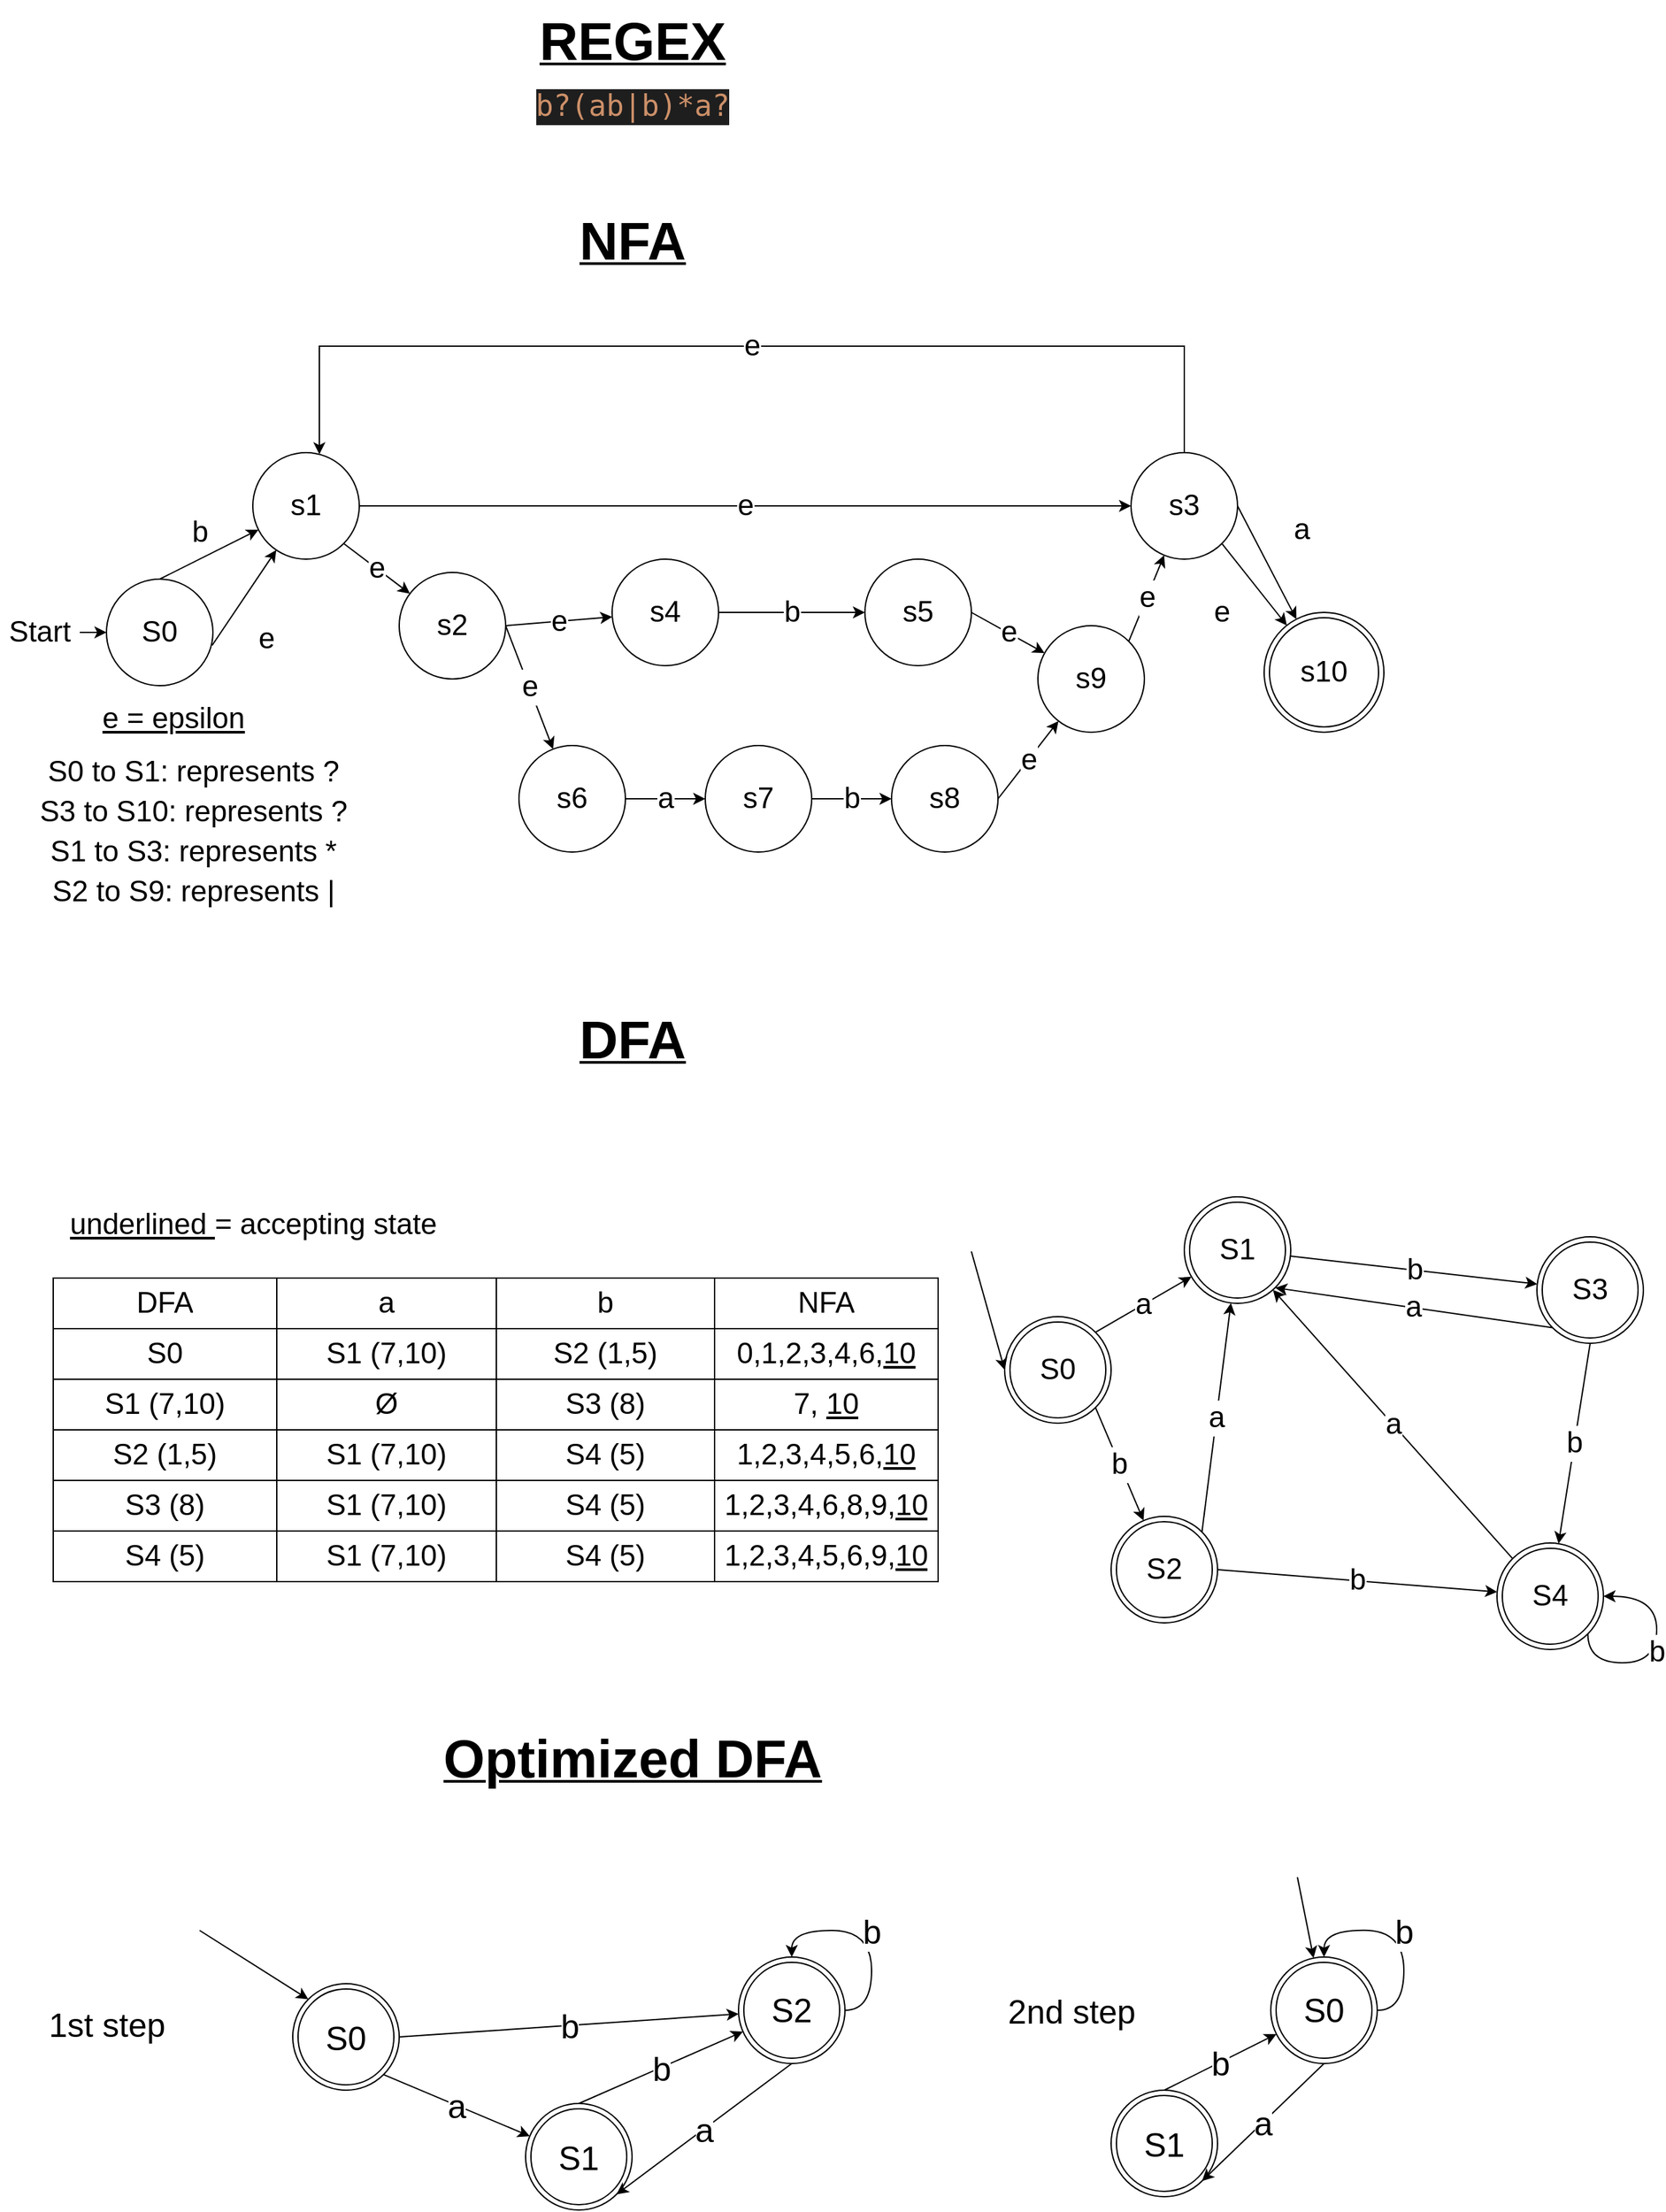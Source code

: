 <mxfile version="20.8.0" type="device"><diagram id="EgF9fb9e52zQBFD-_mYU" name="Page-1"><mxGraphModel dx="2150" dy="1303" grid="1" gridSize="10" guides="1" tooltips="1" connect="1" arrows="1" fold="1" page="0" pageScale="1" pageWidth="827" pageHeight="1169" math="0" shadow="0"><root><mxCell id="0"/><mxCell id="1" parent="0"/><mxCell id="M_Tias31A0QB1XSBSxvv-3" style="rounded=0;orthogonalLoop=1;jettySize=auto;html=1;fontSize=22;entryX=0;entryY=0.5;entryDx=0;entryDy=0;" edge="1" parent="1" source="M_Tias31A0QB1XSBSxvv-1" target="M_Tias31A0QB1XSBSxvv-28"><mxGeometry relative="1" as="geometry"><mxPoint x="151.828" y="118.047" as="targetPoint"/></mxGeometry></mxCell><mxCell id="M_Tias31A0QB1XSBSxvv-1" value="Start" style="text;html=1;strokeColor=none;fillColor=none;align=center;verticalAlign=middle;whiteSpace=wrap;rounded=0;fontSize=22;" vertex="1" parent="1"><mxGeometry x="-100" y="170" width="60" height="30" as="geometry"/></mxCell><mxCell id="M_Tias31A0QB1XSBSxvv-6" value="b" style="edgeStyle=none;rounded=0;orthogonalLoop=1;jettySize=auto;html=1;exitX=0.5;exitY=0;exitDx=0;exitDy=0;fontSize=22;" edge="1" parent="1" source="M_Tias31A0QB1XSBSxvv-28" target="M_Tias31A0QB1XSBSxvv-5"><mxGeometry x="0.025" y="18" relative="1" as="geometry"><mxPoint x="190" y="170.0" as="sourcePoint"/><mxPoint as="offset"/></mxGeometry></mxCell><mxCell id="M_Tias31A0QB1XSBSxvv-8" value="e" style="edgeStyle=none;rounded=0;orthogonalLoop=1;jettySize=auto;html=1;fontSize=22;exitX=0.993;exitY=0.622;exitDx=0;exitDy=0;exitPerimeter=0;" edge="1" parent="1" source="M_Tias31A0QB1XSBSxvv-28" target="M_Tias31A0QB1XSBSxvv-5"><mxGeometry x="-0.383" y="-31" relative="1" as="geometry"><mxPoint x="230.0" y="130" as="sourcePoint"/><mxPoint as="offset"/></mxGeometry></mxCell><mxCell id="M_Tias31A0QB1XSBSxvv-4" value="&lt;div style=&quot;background-color: rgb(30, 30, 30); color: rgb(212, 212, 212); font-family: &amp;quot;JetBrains Mono&amp;quot;, monospace;&quot;&gt;&lt;span style=&quot;color:#cd9069;&quot;&gt;b?(ab|b)*a?&lt;/span&gt;&lt;/div&gt;" style="text;html=1;align=center;verticalAlign=middle;resizable=0;points=[];autosize=1;strokeColor=none;fillColor=none;fontSize=22;" vertex="1" parent="1"><mxGeometry x="295" y="-230" width="160" height="40" as="geometry"/></mxCell><mxCell id="M_Tias31A0QB1XSBSxvv-15" value="a" style="edgeStyle=none;rounded=0;orthogonalLoop=1;jettySize=auto;html=1;fontSize=22;" edge="1" parent="1" source="M_Tias31A0QB1XSBSxvv-154" target="M_Tias31A0QB1XSBSxvv-7"><mxGeometry relative="1" as="geometry"/></mxCell><mxCell id="M_Tias31A0QB1XSBSxvv-16" value="b" style="edgeStyle=none;rounded=0;orthogonalLoop=1;jettySize=auto;html=1;fontSize=22;" edge="1" parent="1" source="M_Tias31A0QB1XSBSxvv-155" target="M_Tias31A0QB1XSBSxvv-158"><mxGeometry relative="1" as="geometry"><mxPoint x="600" y="160" as="targetPoint"/></mxGeometry></mxCell><mxCell id="M_Tias31A0QB1XSBSxvv-18" value="e" style="edgeStyle=none;rounded=0;orthogonalLoop=1;jettySize=auto;html=1;fontSize=22;" edge="1" parent="1" source="M_Tias31A0QB1XSBSxvv-5" target="M_Tias31A0QB1XSBSxvv-17"><mxGeometry relative="1" as="geometry"/></mxCell><mxCell id="M_Tias31A0QB1XSBSxvv-22" value="e" style="rounded=0;orthogonalLoop=1;jettySize=auto;html=1;exitX=1;exitY=1;exitDx=0;exitDy=0;fontSize=22;" edge="1" parent="1" source="M_Tias31A0QB1XSBSxvv-5" target="M_Tias31A0QB1XSBSxvv-21"><mxGeometry relative="1" as="geometry"/></mxCell><mxCell id="M_Tias31A0QB1XSBSxvv-5" value="s1" style="ellipse;whiteSpace=wrap;html=1;aspect=fixed;fontSize=22;" vertex="1" parent="1"><mxGeometry x="90" y="50" width="80" height="80" as="geometry"/></mxCell><mxCell id="M_Tias31A0QB1XSBSxvv-14" value="b" style="edgeStyle=none;rounded=0;orthogonalLoop=1;jettySize=auto;html=1;exitX=1;exitY=0.5;exitDx=0;exitDy=0;fontSize=22;" edge="1" parent="1" source="M_Tias31A0QB1XSBSxvv-7" target="M_Tias31A0QB1XSBSxvv-13"><mxGeometry relative="1" as="geometry"/></mxCell><mxCell id="M_Tias31A0QB1XSBSxvv-7" value="s7" style="ellipse;whiteSpace=wrap;html=1;aspect=fixed;fontSize=22;" vertex="1" parent="1"><mxGeometry x="430" y="270" width="80" height="80" as="geometry"/></mxCell><mxCell id="M_Tias31A0QB1XSBSxvv-9" value="&lt;b&gt;&lt;u&gt;&lt;font style=&quot;font-size: 40px;&quot;&gt;NFA&lt;/font&gt;&lt;/u&gt;&lt;/b&gt;" style="text;html=1;align=center;verticalAlign=middle;resizable=0;points=[];autosize=1;strokeColor=none;fillColor=none;fontSize=22;" vertex="1" parent="1"><mxGeometry x="325" y="-140" width="100" height="60" as="geometry"/></mxCell><mxCell id="M_Tias31A0QB1XSBSxvv-10" value="&lt;b&gt;&lt;u&gt;&lt;font style=&quot;font-size: 40px;&quot;&gt;REGEX&lt;/font&gt;&lt;/u&gt;&lt;/b&gt;" style="text;html=1;align=center;verticalAlign=middle;resizable=0;points=[];autosize=1;strokeColor=none;fillColor=none;fontSize=22;" vertex="1" parent="1"><mxGeometry x="295" y="-290" width="160" height="60" as="geometry"/></mxCell><mxCell id="M_Tias31A0QB1XSBSxvv-11" value="&lt;b&gt;&lt;u&gt;&lt;font style=&quot;font-size: 40px;&quot;&gt;DFA&lt;/font&gt;&lt;/u&gt;&lt;/b&gt;" style="text;html=1;align=center;verticalAlign=middle;resizable=0;points=[];autosize=1;strokeColor=none;fillColor=none;fontSize=22;" vertex="1" parent="1"><mxGeometry x="325" y="460" width="100" height="60" as="geometry"/></mxCell><mxCell id="M_Tias31A0QB1XSBSxvv-12" value="&lt;u&gt;e = epsilon&lt;/u&gt;" style="text;html=1;align=center;verticalAlign=middle;resizable=0;points=[];autosize=1;strokeColor=none;fillColor=none;fontSize=22;" vertex="1" parent="1"><mxGeometry x="-35" y="230" width="130" height="40" as="geometry"/></mxCell><mxCell id="M_Tias31A0QB1XSBSxvv-19" value="e" style="edgeStyle=none;rounded=0;orthogonalLoop=1;jettySize=auto;html=1;exitX=1;exitY=0.5;exitDx=0;exitDy=0;fontSize=22;" edge="1" parent="1" source="M_Tias31A0QB1XSBSxvv-13" target="M_Tias31A0QB1XSBSxvv-159"><mxGeometry relative="1" as="geometry"><mxPoint x="760" y="280" as="targetPoint"/></mxGeometry></mxCell><mxCell id="M_Tias31A0QB1XSBSxvv-13" value="s8" style="ellipse;whiteSpace=wrap;html=1;aspect=fixed;fontSize=22;" vertex="1" parent="1"><mxGeometry x="570" y="270" width="80" height="80" as="geometry"/></mxCell><mxCell id="M_Tias31A0QB1XSBSxvv-23" value="e" style="edgeStyle=orthogonalEdgeStyle;rounded=0;orthogonalLoop=1;jettySize=auto;html=1;fontSize=22;" edge="1" parent="1" source="M_Tias31A0QB1XSBSxvv-17" target="M_Tias31A0QB1XSBSxvv-5"><mxGeometry relative="1" as="geometry"><mxPoint x="570" y="50" as="targetPoint"/><Array as="points"><mxPoint x="790" y="-30"/><mxPoint x="140" y="-30"/></Array></mxGeometry></mxCell><mxCell id="M_Tias31A0QB1XSBSxvv-25" value="a" style="edgeStyle=none;rounded=0;orthogonalLoop=1;jettySize=auto;html=1;exitX=1;exitY=0.5;exitDx=0;exitDy=0;fontSize=22;" edge="1" parent="1" source="M_Tias31A0QB1XSBSxvv-17" target="M_Tias31A0QB1XSBSxvv-27"><mxGeometry x="-0.193" y="34" relative="1" as="geometry"><mxPoint x="880.351" y="225.287" as="targetPoint"/><mxPoint as="offset"/></mxGeometry></mxCell><mxCell id="M_Tias31A0QB1XSBSxvv-26" value="e" style="edgeStyle=none;rounded=0;orthogonalLoop=1;jettySize=auto;html=1;exitX=1;exitY=1;exitDx=0;exitDy=0;fontSize=22;" edge="1" parent="1" source="M_Tias31A0QB1XSBSxvv-17" target="M_Tias31A0QB1XSBSxvv-27"><mxGeometry x="0.015" y="-32" relative="1" as="geometry"><mxPoint x="881.651" y="231.373" as="targetPoint"/><mxPoint as="offset"/></mxGeometry></mxCell><mxCell id="M_Tias31A0QB1XSBSxvv-17" value="s3" style="ellipse;whiteSpace=wrap;html=1;aspect=fixed;fontSize=22;" vertex="1" parent="1"><mxGeometry x="750" y="50" width="80" height="80" as="geometry"/></mxCell><mxCell id="M_Tias31A0QB1XSBSxvv-156" value="e" style="edgeStyle=none;rounded=0;orthogonalLoop=1;jettySize=auto;html=1;exitX=1;exitY=0.5;exitDx=0;exitDy=0;fontSize=22;" edge="1" parent="1" source="M_Tias31A0QB1XSBSxvv-21" target="M_Tias31A0QB1XSBSxvv-155"><mxGeometry relative="1" as="geometry"/></mxCell><mxCell id="M_Tias31A0QB1XSBSxvv-157" value="e" style="edgeStyle=none;rounded=0;orthogonalLoop=1;jettySize=auto;html=1;exitX=1;exitY=0.5;exitDx=0;exitDy=0;fontSize=22;" edge="1" parent="1" source="M_Tias31A0QB1XSBSxvv-21" target="M_Tias31A0QB1XSBSxvv-154"><mxGeometry relative="1" as="geometry"/></mxCell><mxCell id="M_Tias31A0QB1XSBSxvv-21" value="s2" style="ellipse;whiteSpace=wrap;html=1;aspect=fixed;fontSize=22;" vertex="1" parent="1"><mxGeometry x="200" y="140" width="80" height="80" as="geometry"/></mxCell><mxCell id="M_Tias31A0QB1XSBSxvv-27" value="s10" style="ellipse;shape=doubleEllipse;whiteSpace=wrap;html=1;fontSize=22;" vertex="1" parent="1"><mxGeometry x="850" y="170" width="90" height="90" as="geometry"/></mxCell><mxCell id="M_Tias31A0QB1XSBSxvv-28" value="S0" style="ellipse;whiteSpace=wrap;html=1;aspect=fixed;fontSize=22;" vertex="1" parent="1"><mxGeometry x="-20" y="145" width="80" height="80" as="geometry"/></mxCell><mxCell id="M_Tias31A0QB1XSBSxvv-102" value="" style="shape=table;startSize=0;container=1;collapsible=0;childLayout=tableLayout;fontSize=22;" vertex="1" parent="1"><mxGeometry x="-60" y="670" width="665" height="228" as="geometry"/></mxCell><mxCell id="M_Tias31A0QB1XSBSxvv-103" value="" style="shape=tableRow;horizontal=0;startSize=0;swimlaneHead=0;swimlaneBody=0;top=0;left=0;bottom=0;right=0;collapsible=0;dropTarget=0;fillColor=none;points=[[0,0.5],[1,0.5]];portConstraint=eastwest;fontSize=22;" vertex="1" parent="M_Tias31A0QB1XSBSxvv-102"><mxGeometry width="665" height="38" as="geometry"/></mxCell><mxCell id="M_Tias31A0QB1XSBSxvv-104" value="DFA" style="shape=partialRectangle;html=1;whiteSpace=wrap;connectable=0;overflow=hidden;fillColor=none;top=0;left=0;bottom=0;right=0;pointerEvents=1;fontSize=22;" vertex="1" parent="M_Tias31A0QB1XSBSxvv-103"><mxGeometry width="168" height="38" as="geometry"><mxRectangle width="168" height="38" as="alternateBounds"/></mxGeometry></mxCell><mxCell id="M_Tias31A0QB1XSBSxvv-105" value="a" style="shape=partialRectangle;html=1;whiteSpace=wrap;connectable=0;overflow=hidden;fillColor=none;top=0;left=0;bottom=0;right=0;pointerEvents=1;fontSize=22;" vertex="1" parent="M_Tias31A0QB1XSBSxvv-103"><mxGeometry x="168" width="165" height="38" as="geometry"><mxRectangle width="165" height="38" as="alternateBounds"/></mxGeometry></mxCell><mxCell id="M_Tias31A0QB1XSBSxvv-106" value="b" style="shape=partialRectangle;html=1;whiteSpace=wrap;connectable=0;overflow=hidden;fillColor=none;top=0;left=0;bottom=0;right=0;pointerEvents=1;fontSize=22;" vertex="1" parent="M_Tias31A0QB1XSBSxvv-103"><mxGeometry x="333" width="164" height="38" as="geometry"><mxRectangle width="164" height="38" as="alternateBounds"/></mxGeometry></mxCell><mxCell id="M_Tias31A0QB1XSBSxvv-107" value="NFA" style="shape=partialRectangle;html=1;whiteSpace=wrap;connectable=0;overflow=hidden;fillColor=none;top=0;left=0;bottom=0;right=0;pointerEvents=1;fontSize=22;" vertex="1" parent="M_Tias31A0QB1XSBSxvv-103"><mxGeometry x="497" width="168" height="38" as="geometry"><mxRectangle width="168" height="38" as="alternateBounds"/></mxGeometry></mxCell><mxCell id="M_Tias31A0QB1XSBSxvv-108" value="" style="shape=tableRow;horizontal=0;startSize=0;swimlaneHead=0;swimlaneBody=0;top=0;left=0;bottom=0;right=0;collapsible=0;dropTarget=0;fillColor=none;points=[[0,0.5],[1,0.5]];portConstraint=eastwest;fontSize=22;" vertex="1" parent="M_Tias31A0QB1XSBSxvv-102"><mxGeometry y="38" width="665" height="38" as="geometry"/></mxCell><mxCell id="M_Tias31A0QB1XSBSxvv-109" value="S0" style="shape=partialRectangle;html=1;whiteSpace=wrap;connectable=0;overflow=hidden;fillColor=none;top=0;left=0;bottom=0;right=0;pointerEvents=1;fontSize=22;" vertex="1" parent="M_Tias31A0QB1XSBSxvv-108"><mxGeometry width="168" height="38" as="geometry"><mxRectangle width="168" height="38" as="alternateBounds"/></mxGeometry></mxCell><mxCell id="M_Tias31A0QB1XSBSxvv-110" value="S1 (7,10)" style="shape=partialRectangle;html=1;whiteSpace=wrap;connectable=0;overflow=hidden;fillColor=none;top=0;left=0;bottom=0;right=0;pointerEvents=1;fontSize=22;" vertex="1" parent="M_Tias31A0QB1XSBSxvv-108"><mxGeometry x="168" width="165" height="38" as="geometry"><mxRectangle width="165" height="38" as="alternateBounds"/></mxGeometry></mxCell><mxCell id="M_Tias31A0QB1XSBSxvv-111" value="S2 (1,5)" style="shape=partialRectangle;html=1;whiteSpace=wrap;connectable=0;overflow=hidden;fillColor=none;top=0;left=0;bottom=0;right=0;pointerEvents=1;fontSize=22;" vertex="1" parent="M_Tias31A0QB1XSBSxvv-108"><mxGeometry x="333" width="164" height="38" as="geometry"><mxRectangle width="164" height="38" as="alternateBounds"/></mxGeometry></mxCell><mxCell id="M_Tias31A0QB1XSBSxvv-112" value="0,1,2,3,4,6,&lt;u&gt;10&lt;/u&gt;" style="shape=partialRectangle;html=1;whiteSpace=wrap;connectable=0;overflow=hidden;fillColor=none;top=0;left=0;bottom=0;right=0;pointerEvents=1;fontSize=22;" vertex="1" parent="M_Tias31A0QB1XSBSxvv-108"><mxGeometry x="497" width="168" height="38" as="geometry"><mxRectangle width="168" height="38" as="alternateBounds"/></mxGeometry></mxCell><mxCell id="M_Tias31A0QB1XSBSxvv-118" value="" style="shape=tableRow;horizontal=0;startSize=0;swimlaneHead=0;swimlaneBody=0;top=0;left=0;bottom=0;right=0;collapsible=0;dropTarget=0;fillColor=none;points=[[0,0.5],[1,0.5]];portConstraint=eastwest;fontSize=22;" vertex="1" parent="M_Tias31A0QB1XSBSxvv-102"><mxGeometry y="76" width="665" height="38" as="geometry"/></mxCell><mxCell id="M_Tias31A0QB1XSBSxvv-119" value="S1 (7,10)" style="shape=partialRectangle;html=1;whiteSpace=wrap;connectable=0;overflow=hidden;fillColor=none;top=0;left=0;bottom=0;right=0;pointerEvents=1;fontSize=22;" vertex="1" parent="M_Tias31A0QB1XSBSxvv-118"><mxGeometry width="168" height="38" as="geometry"><mxRectangle width="168" height="38" as="alternateBounds"/></mxGeometry></mxCell><mxCell id="M_Tias31A0QB1XSBSxvv-120" value="Ø" style="shape=partialRectangle;html=1;whiteSpace=wrap;connectable=0;overflow=hidden;fillColor=none;top=0;left=0;bottom=0;right=0;pointerEvents=1;fontSize=22;" vertex="1" parent="M_Tias31A0QB1XSBSxvv-118"><mxGeometry x="168" width="165" height="38" as="geometry"><mxRectangle width="165" height="38" as="alternateBounds"/></mxGeometry></mxCell><mxCell id="M_Tias31A0QB1XSBSxvv-121" value="S3 (8)" style="shape=partialRectangle;html=1;whiteSpace=wrap;connectable=0;overflow=hidden;fillColor=none;top=0;left=0;bottom=0;right=0;pointerEvents=1;fontSize=22;" vertex="1" parent="M_Tias31A0QB1XSBSxvv-118"><mxGeometry x="333" width="164" height="38" as="geometry"><mxRectangle width="164" height="38" as="alternateBounds"/></mxGeometry></mxCell><mxCell id="M_Tias31A0QB1XSBSxvv-122" value="7, &lt;u&gt;10&lt;/u&gt;" style="shape=partialRectangle;html=1;whiteSpace=wrap;connectable=0;overflow=hidden;fillColor=none;top=0;left=0;bottom=0;right=0;pointerEvents=1;fontSize=22;" vertex="1" parent="M_Tias31A0QB1XSBSxvv-118"><mxGeometry x="497" width="168" height="38" as="geometry"><mxRectangle width="168" height="38" as="alternateBounds"/></mxGeometry></mxCell><mxCell id="M_Tias31A0QB1XSBSxvv-123" value="" style="shape=tableRow;horizontal=0;startSize=0;swimlaneHead=0;swimlaneBody=0;top=0;left=0;bottom=0;right=0;collapsible=0;dropTarget=0;fillColor=none;points=[[0,0.5],[1,0.5]];portConstraint=eastwest;fontSize=22;" vertex="1" parent="M_Tias31A0QB1XSBSxvv-102"><mxGeometry y="114" width="665" height="38" as="geometry"/></mxCell><mxCell id="M_Tias31A0QB1XSBSxvv-124" value="S2 (1,5)" style="shape=partialRectangle;html=1;whiteSpace=wrap;connectable=0;overflow=hidden;fillColor=none;top=0;left=0;bottom=0;right=0;pointerEvents=1;fontSize=22;" vertex="1" parent="M_Tias31A0QB1XSBSxvv-123"><mxGeometry width="168" height="38" as="geometry"><mxRectangle width="168" height="38" as="alternateBounds"/></mxGeometry></mxCell><mxCell id="M_Tias31A0QB1XSBSxvv-125" value="S1 (7,10)" style="shape=partialRectangle;html=1;whiteSpace=wrap;connectable=0;overflow=hidden;fillColor=none;top=0;left=0;bottom=0;right=0;pointerEvents=1;fontSize=22;" vertex="1" parent="M_Tias31A0QB1XSBSxvv-123"><mxGeometry x="168" width="165" height="38" as="geometry"><mxRectangle width="165" height="38" as="alternateBounds"/></mxGeometry></mxCell><mxCell id="M_Tias31A0QB1XSBSxvv-126" value="S4 (5)" style="shape=partialRectangle;html=1;whiteSpace=wrap;connectable=0;overflow=hidden;fillColor=none;top=0;left=0;bottom=0;right=0;pointerEvents=1;fontSize=22;" vertex="1" parent="M_Tias31A0QB1XSBSxvv-123"><mxGeometry x="333" width="164" height="38" as="geometry"><mxRectangle width="164" height="38" as="alternateBounds"/></mxGeometry></mxCell><mxCell id="M_Tias31A0QB1XSBSxvv-127" value="1,2,3,4,5,6,&lt;u&gt;10&lt;/u&gt;" style="shape=partialRectangle;html=1;whiteSpace=wrap;connectable=0;overflow=hidden;fillColor=none;top=0;left=0;bottom=0;right=0;pointerEvents=1;fontSize=22;" vertex="1" parent="M_Tias31A0QB1XSBSxvv-123"><mxGeometry x="497" width="168" height="38" as="geometry"><mxRectangle width="168" height="38" as="alternateBounds"/></mxGeometry></mxCell><mxCell id="M_Tias31A0QB1XSBSxvv-128" value="" style="shape=tableRow;horizontal=0;startSize=0;swimlaneHead=0;swimlaneBody=0;top=0;left=0;bottom=0;right=0;collapsible=0;dropTarget=0;fillColor=none;points=[[0,0.5],[1,0.5]];portConstraint=eastwest;fontSize=22;" vertex="1" parent="M_Tias31A0QB1XSBSxvv-102"><mxGeometry y="152" width="665" height="38" as="geometry"/></mxCell><mxCell id="M_Tias31A0QB1XSBSxvv-129" value="S3 (8)" style="shape=partialRectangle;html=1;whiteSpace=wrap;connectable=0;overflow=hidden;fillColor=none;top=0;left=0;bottom=0;right=0;pointerEvents=1;fontSize=22;" vertex="1" parent="M_Tias31A0QB1XSBSxvv-128"><mxGeometry width="168" height="38" as="geometry"><mxRectangle width="168" height="38" as="alternateBounds"/></mxGeometry></mxCell><mxCell id="M_Tias31A0QB1XSBSxvv-130" value="S1 (7,10)" style="shape=partialRectangle;html=1;whiteSpace=wrap;connectable=0;overflow=hidden;fillColor=none;top=0;left=0;bottom=0;right=0;pointerEvents=1;fontSize=22;" vertex="1" parent="M_Tias31A0QB1XSBSxvv-128"><mxGeometry x="168" width="165" height="38" as="geometry"><mxRectangle width="165" height="38" as="alternateBounds"/></mxGeometry></mxCell><mxCell id="M_Tias31A0QB1XSBSxvv-131" value="S4 (5)" style="shape=partialRectangle;html=1;whiteSpace=wrap;connectable=0;overflow=hidden;fillColor=none;top=0;left=0;bottom=0;right=0;pointerEvents=1;fontSize=22;" vertex="1" parent="M_Tias31A0QB1XSBSxvv-128"><mxGeometry x="333" width="164" height="38" as="geometry"><mxRectangle width="164" height="38" as="alternateBounds"/></mxGeometry></mxCell><mxCell id="M_Tias31A0QB1XSBSxvv-132" value="1,2,3,4,6,8,9,&lt;u&gt;10&lt;/u&gt;" style="shape=partialRectangle;html=1;whiteSpace=wrap;connectable=0;overflow=hidden;fillColor=none;top=0;left=0;bottom=0;right=0;pointerEvents=1;fontSize=22;" vertex="1" parent="M_Tias31A0QB1XSBSxvv-128"><mxGeometry x="497" width="168" height="38" as="geometry"><mxRectangle width="168" height="38" as="alternateBounds"/></mxGeometry></mxCell><mxCell id="M_Tias31A0QB1XSBSxvv-133" value="" style="shape=tableRow;horizontal=0;startSize=0;swimlaneHead=0;swimlaneBody=0;top=0;left=0;bottom=0;right=0;collapsible=0;dropTarget=0;fillColor=none;points=[[0,0.5],[1,0.5]];portConstraint=eastwest;fontSize=22;" vertex="1" parent="M_Tias31A0QB1XSBSxvv-102"><mxGeometry y="190" width="665" height="38" as="geometry"/></mxCell><mxCell id="M_Tias31A0QB1XSBSxvv-134" value="S4 (5)" style="shape=partialRectangle;html=1;whiteSpace=wrap;connectable=0;overflow=hidden;fillColor=none;top=0;left=0;bottom=0;right=0;pointerEvents=1;fontSize=22;" vertex="1" parent="M_Tias31A0QB1XSBSxvv-133"><mxGeometry width="168" height="38" as="geometry"><mxRectangle width="168" height="38" as="alternateBounds"/></mxGeometry></mxCell><mxCell id="M_Tias31A0QB1XSBSxvv-135" value="S1 (7,10)" style="shape=partialRectangle;html=1;whiteSpace=wrap;connectable=0;overflow=hidden;fillColor=none;top=0;left=0;bottom=0;right=0;pointerEvents=1;fontSize=22;" vertex="1" parent="M_Tias31A0QB1XSBSxvv-133"><mxGeometry x="168" width="165" height="38" as="geometry"><mxRectangle width="165" height="38" as="alternateBounds"/></mxGeometry></mxCell><mxCell id="M_Tias31A0QB1XSBSxvv-136" value="S4 (5)" style="shape=partialRectangle;html=1;whiteSpace=wrap;connectable=0;overflow=hidden;fillColor=none;top=0;left=0;bottom=0;right=0;pointerEvents=1;fontSize=22;" vertex="1" parent="M_Tias31A0QB1XSBSxvv-133"><mxGeometry x="333" width="164" height="38" as="geometry"><mxRectangle width="164" height="38" as="alternateBounds"/></mxGeometry></mxCell><mxCell id="M_Tias31A0QB1XSBSxvv-137" value="1,2,3,4,5,6,9,&lt;u&gt;10&lt;/u&gt;" style="shape=partialRectangle;html=1;whiteSpace=wrap;connectable=0;overflow=hidden;fillColor=none;top=0;left=0;bottom=0;right=0;pointerEvents=1;fontSize=22;" vertex="1" parent="M_Tias31A0QB1XSBSxvv-133"><mxGeometry x="497" width="168" height="38" as="geometry"><mxRectangle width="168" height="38" as="alternateBounds"/></mxGeometry></mxCell><mxCell id="M_Tias31A0QB1XSBSxvv-153" value="&lt;u&gt;underlined &lt;/u&gt;= accepting state" style="text;html=1;align=center;verticalAlign=middle;resizable=0;points=[];autosize=1;strokeColor=none;fillColor=none;fontSize=22;" vertex="1" parent="1"><mxGeometry x="-60" y="610" width="300" height="40" as="geometry"/></mxCell><mxCell id="M_Tias31A0QB1XSBSxvv-154" value="s6" style="ellipse;whiteSpace=wrap;html=1;aspect=fixed;fontSize=22;" vertex="1" parent="1"><mxGeometry x="290" y="270" width="80" height="80" as="geometry"/></mxCell><mxCell id="M_Tias31A0QB1XSBSxvv-155" value="s4" style="ellipse;whiteSpace=wrap;html=1;aspect=fixed;fontSize=22;" vertex="1" parent="1"><mxGeometry x="360" y="130" width="80" height="80" as="geometry"/></mxCell><mxCell id="M_Tias31A0QB1XSBSxvv-160" value="e" style="edgeStyle=none;rounded=0;orthogonalLoop=1;jettySize=auto;html=1;exitX=1;exitY=0.5;exitDx=0;exitDy=0;fontSize=22;" edge="1" parent="1" source="M_Tias31A0QB1XSBSxvv-158" target="M_Tias31A0QB1XSBSxvv-159"><mxGeometry relative="1" as="geometry"/></mxCell><mxCell id="M_Tias31A0QB1XSBSxvv-158" value="s5" style="ellipse;whiteSpace=wrap;html=1;aspect=fixed;fontSize=22;" vertex="1" parent="1"><mxGeometry x="550" y="130" width="80" height="80" as="geometry"/></mxCell><mxCell id="M_Tias31A0QB1XSBSxvv-161" value="e" style="edgeStyle=none;rounded=0;orthogonalLoop=1;jettySize=auto;html=1;exitX=1;exitY=0;exitDx=0;exitDy=0;fontSize=22;" edge="1" parent="1" source="M_Tias31A0QB1XSBSxvv-159" target="M_Tias31A0QB1XSBSxvv-17"><mxGeometry relative="1" as="geometry"/></mxCell><mxCell id="M_Tias31A0QB1XSBSxvv-159" value="s9" style="ellipse;whiteSpace=wrap;html=1;aspect=fixed;fontSize=22;" vertex="1" parent="1"><mxGeometry x="680" y="180" width="80" height="80" as="geometry"/></mxCell><mxCell id="M_Tias31A0QB1XSBSxvv-163" value="S1 to S3: represents *" style="text;html=1;align=center;verticalAlign=middle;resizable=0;points=[];autosize=1;strokeColor=none;fillColor=none;fontSize=22;" vertex="1" parent="1"><mxGeometry x="-75" y="330" width="240" height="40" as="geometry"/></mxCell><mxCell id="M_Tias31A0QB1XSBSxvv-164" value="S2 to S9: represents |" style="text;html=1;align=center;verticalAlign=middle;resizable=0;points=[];autosize=1;strokeColor=none;fillColor=none;fontSize=22;" vertex="1" parent="1"><mxGeometry x="-75" y="360" width="240" height="40" as="geometry"/></mxCell><mxCell id="M_Tias31A0QB1XSBSxvv-165" value="S0 to S1: represents ?" style="text;html=1;align=center;verticalAlign=middle;resizable=0;points=[];autosize=1;strokeColor=none;fillColor=none;fontSize=22;" vertex="1" parent="1"><mxGeometry x="-75" y="270" width="240" height="40" as="geometry"/></mxCell><mxCell id="M_Tias31A0QB1XSBSxvv-166" value="S3 to S10: represents ?" style="text;html=1;align=center;verticalAlign=middle;resizable=0;points=[];autosize=1;strokeColor=none;fillColor=none;fontSize=22;" vertex="1" parent="1"><mxGeometry x="-80" y="300" width="250" height="40" as="geometry"/></mxCell><mxCell id="M_Tias31A0QB1XSBSxvv-240" value="a" style="edgeStyle=none;rounded=0;orthogonalLoop=1;jettySize=auto;html=1;exitX=1;exitY=0;exitDx=0;exitDy=0;fontSize=22;" edge="1" parent="1" source="M_Tias31A0QB1XSBSxvv-233" target="M_Tias31A0QB1XSBSxvv-234"><mxGeometry relative="1" as="geometry"/></mxCell><mxCell id="M_Tias31A0QB1XSBSxvv-241" value="b" style="edgeStyle=none;rounded=0;orthogonalLoop=1;jettySize=auto;html=1;exitX=1;exitY=1;exitDx=0;exitDy=0;fontSize=22;" edge="1" parent="1" source="M_Tias31A0QB1XSBSxvv-233" target="M_Tias31A0QB1XSBSxvv-235"><mxGeometry relative="1" as="geometry"/></mxCell><mxCell id="M_Tias31A0QB1XSBSxvv-233" value="S0" style="ellipse;shape=doubleEllipse;whiteSpace=wrap;html=1;aspect=fixed;fontSize=22;" vertex="1" parent="1"><mxGeometry x="655" y="699" width="80" height="80" as="geometry"/></mxCell><mxCell id="M_Tias31A0QB1XSBSxvv-242" value="b" style="edgeStyle=none;rounded=0;orthogonalLoop=1;jettySize=auto;html=1;fontSize=22;" edge="1" parent="1" source="M_Tias31A0QB1XSBSxvv-234" target="M_Tias31A0QB1XSBSxvv-236"><mxGeometry relative="1" as="geometry"/></mxCell><mxCell id="M_Tias31A0QB1XSBSxvv-234" value="S1" style="ellipse;shape=doubleEllipse;whiteSpace=wrap;html=1;aspect=fixed;fontSize=22;" vertex="1" parent="1"><mxGeometry x="790" y="609" width="80" height="80" as="geometry"/></mxCell><mxCell id="M_Tias31A0QB1XSBSxvv-243" value="a" style="edgeStyle=none;rounded=0;orthogonalLoop=1;jettySize=auto;html=1;exitX=1;exitY=0;exitDx=0;exitDy=0;fontSize=22;" edge="1" parent="1" source="M_Tias31A0QB1XSBSxvv-235" target="M_Tias31A0QB1XSBSxvv-234"><mxGeometry relative="1" as="geometry"/></mxCell><mxCell id="M_Tias31A0QB1XSBSxvv-244" value="b" style="edgeStyle=none;rounded=0;orthogonalLoop=1;jettySize=auto;html=1;exitX=1;exitY=0.5;exitDx=0;exitDy=0;fontSize=22;" edge="1" parent="1" source="M_Tias31A0QB1XSBSxvv-235" target="M_Tias31A0QB1XSBSxvv-237"><mxGeometry relative="1" as="geometry"/></mxCell><mxCell id="M_Tias31A0QB1XSBSxvv-235" value="S2" style="ellipse;shape=doubleEllipse;whiteSpace=wrap;html=1;aspect=fixed;fontSize=22;" vertex="1" parent="1"><mxGeometry x="735" y="849" width="80" height="80" as="geometry"/></mxCell><mxCell id="M_Tias31A0QB1XSBSxvv-245" value="a" style="edgeStyle=none;rounded=0;orthogonalLoop=1;jettySize=auto;html=1;exitX=0;exitY=1;exitDx=0;exitDy=0;fontSize=22;entryX=1;entryY=1;entryDx=0;entryDy=0;" edge="1" parent="1" source="M_Tias31A0QB1XSBSxvv-236" target="M_Tias31A0QB1XSBSxvv-234"><mxGeometry relative="1" as="geometry"/></mxCell><mxCell id="M_Tias31A0QB1XSBSxvv-246" value="b" style="edgeStyle=none;rounded=0;orthogonalLoop=1;jettySize=auto;html=1;exitX=0.5;exitY=1;exitDx=0;exitDy=0;fontSize=22;" edge="1" parent="1" source="M_Tias31A0QB1XSBSxvv-236" target="M_Tias31A0QB1XSBSxvv-237"><mxGeometry relative="1" as="geometry"/></mxCell><mxCell id="M_Tias31A0QB1XSBSxvv-236" value="S3" style="ellipse;shape=doubleEllipse;whiteSpace=wrap;html=1;aspect=fixed;fontSize=22;" vertex="1" parent="1"><mxGeometry x="1055" y="639" width="80" height="80" as="geometry"/></mxCell><mxCell id="M_Tias31A0QB1XSBSxvv-247" value="a" style="edgeStyle=none;rounded=0;orthogonalLoop=1;jettySize=auto;html=1;exitX=0;exitY=0;exitDx=0;exitDy=0;fontSize=22;" edge="1" parent="1" source="M_Tias31A0QB1XSBSxvv-237" target="M_Tias31A0QB1XSBSxvv-234"><mxGeometry relative="1" as="geometry"/></mxCell><mxCell id="M_Tias31A0QB1XSBSxvv-237" value="S4" style="ellipse;shape=doubleEllipse;whiteSpace=wrap;html=1;aspect=fixed;fontSize=22;" vertex="1" parent="1"><mxGeometry x="1025" y="869" width="80" height="80" as="geometry"/></mxCell><mxCell id="M_Tias31A0QB1XSBSxvv-248" value="b" style="edgeStyle=orthogonalEdgeStyle;curved=1;rounded=0;orthogonalLoop=1;jettySize=auto;html=1;exitX=1;exitY=1;exitDx=0;exitDy=0;entryX=1;entryY=0.5;entryDx=0;entryDy=0;fontSize=22;" edge="1" parent="1" source="M_Tias31A0QB1XSBSxvv-237" target="M_Tias31A0QB1XSBSxvv-237"><mxGeometry relative="1" as="geometry"><Array as="points"><mxPoint x="1093" y="959"/><mxPoint x="1145" y="959"/><mxPoint x="1145" y="909"/></Array></mxGeometry></mxCell><mxCell id="M_Tias31A0QB1XSBSxvv-249" value="&lt;b&gt;&lt;u&gt;&lt;font style=&quot;font-size: 40px;&quot;&gt;Optimized DFA&lt;/font&gt;&lt;/u&gt;&lt;/b&gt;" style="text;html=1;align=center;verticalAlign=middle;resizable=0;points=[];autosize=1;strokeColor=none;fillColor=none;fontSize=22;" vertex="1" parent="1"><mxGeometry x="220" y="1000" width="310" height="60" as="geometry"/></mxCell><mxCell id="M_Tias31A0QB1XSBSxvv-253" value="a" style="edgeStyle=none;rounded=0;orthogonalLoop=1;jettySize=auto;html=1;exitX=1;exitY=1;exitDx=0;exitDy=0;fontSize=25;" edge="1" parent="1" source="M_Tias31A0QB1XSBSxvv-250" target="M_Tias31A0QB1XSBSxvv-251"><mxGeometry relative="1" as="geometry"/></mxCell><mxCell id="M_Tias31A0QB1XSBSxvv-254" value="b" style="edgeStyle=none;rounded=0;orthogonalLoop=1;jettySize=auto;html=1;exitX=1;exitY=0.5;exitDx=0;exitDy=0;fontSize=25;" edge="1" parent="1" source="M_Tias31A0QB1XSBSxvv-250" target="M_Tias31A0QB1XSBSxvv-252"><mxGeometry relative="1" as="geometry"/></mxCell><mxCell id="M_Tias31A0QB1XSBSxvv-250" value="S0" style="ellipse;shape=doubleEllipse;whiteSpace=wrap;html=1;aspect=fixed;fontSize=25;" vertex="1" parent="1"><mxGeometry x="120" y="1200" width="80" height="80" as="geometry"/></mxCell><mxCell id="M_Tias31A0QB1XSBSxvv-255" value="b" style="edgeStyle=none;rounded=0;orthogonalLoop=1;jettySize=auto;html=1;exitX=0.5;exitY=0;exitDx=0;exitDy=0;fontSize=25;" edge="1" parent="1" source="M_Tias31A0QB1XSBSxvv-251" target="M_Tias31A0QB1XSBSxvv-252"><mxGeometry relative="1" as="geometry"/></mxCell><mxCell id="M_Tias31A0QB1XSBSxvv-251" value="S1" style="ellipse;shape=doubleEllipse;whiteSpace=wrap;html=1;aspect=fixed;fontSize=25;" vertex="1" parent="1"><mxGeometry x="295" y="1290" width="80" height="80" as="geometry"/></mxCell><mxCell id="M_Tias31A0QB1XSBSxvv-256" value="a" style="edgeStyle=none;rounded=0;orthogonalLoop=1;jettySize=auto;html=1;exitX=0.5;exitY=1;exitDx=0;exitDy=0;entryX=1;entryY=1;entryDx=0;entryDy=0;fontSize=25;" edge="1" parent="1" source="M_Tias31A0QB1XSBSxvv-252" target="M_Tias31A0QB1XSBSxvv-251"><mxGeometry relative="1" as="geometry"/></mxCell><mxCell id="M_Tias31A0QB1XSBSxvv-252" value="&lt;font style=&quot;font-size: 25px;&quot;&gt;S2&lt;/font&gt;" style="ellipse;shape=doubleEllipse;whiteSpace=wrap;html=1;aspect=fixed;fontSize=40;verticalAlign=top;" vertex="1" parent="1"><mxGeometry x="455" y="1180" width="80" height="80" as="geometry"/></mxCell><mxCell id="M_Tias31A0QB1XSBSxvv-257" value="b" style="edgeStyle=orthogonalEdgeStyle;curved=1;rounded=0;orthogonalLoop=1;jettySize=auto;html=1;exitX=1;exitY=0.5;exitDx=0;exitDy=0;entryX=0.5;entryY=0;entryDx=0;entryDy=0;fontSize=25;" edge="1" parent="1" source="M_Tias31A0QB1XSBSxvv-252" target="M_Tias31A0QB1XSBSxvv-252"><mxGeometry relative="1" as="geometry"><Array as="points"><mxPoint x="555" y="1220"/><mxPoint x="555" y="1160"/><mxPoint x="495" y="1160"/></Array></mxGeometry></mxCell><mxCell id="M_Tias31A0QB1XSBSxvv-258" value="1st step" style="text;html=1;align=center;verticalAlign=middle;resizable=0;points=[];autosize=1;strokeColor=none;fillColor=none;fontSize=25;" vertex="1" parent="1"><mxGeometry x="-75" y="1210" width="110" height="40" as="geometry"/></mxCell><mxCell id="M_Tias31A0QB1XSBSxvv-262" value="b" style="edgeStyle=none;rounded=0;orthogonalLoop=1;jettySize=auto;html=1;exitX=0.5;exitY=0;exitDx=0;exitDy=0;fontSize=25;" edge="1" parent="1" source="M_Tias31A0QB1XSBSxvv-263" target="M_Tias31A0QB1XSBSxvv-265"><mxGeometry relative="1" as="geometry"/></mxCell><mxCell id="M_Tias31A0QB1XSBSxvv-263" value="S1" style="ellipse;shape=doubleEllipse;whiteSpace=wrap;html=1;aspect=fixed;fontSize=25;" vertex="1" parent="1"><mxGeometry x="735" y="1280" width="80" height="80" as="geometry"/></mxCell><mxCell id="M_Tias31A0QB1XSBSxvv-264" value="a" style="edgeStyle=none;rounded=0;orthogonalLoop=1;jettySize=auto;html=1;exitX=0.5;exitY=1;exitDx=0;exitDy=0;entryX=1;entryY=1;entryDx=0;entryDy=0;fontSize=25;" edge="1" parent="1" source="M_Tias31A0QB1XSBSxvv-265" target="M_Tias31A0QB1XSBSxvv-263"><mxGeometry relative="1" as="geometry"/></mxCell><mxCell id="M_Tias31A0QB1XSBSxvv-265" value="&lt;font style=&quot;font-size: 25px;&quot;&gt;S0&lt;/font&gt;" style="ellipse;shape=doubleEllipse;whiteSpace=wrap;html=1;aspect=fixed;fontSize=40;verticalAlign=top;" vertex="1" parent="1"><mxGeometry x="855" y="1180" width="80" height="80" as="geometry"/></mxCell><mxCell id="M_Tias31A0QB1XSBSxvv-266" value="b" style="edgeStyle=orthogonalEdgeStyle;curved=1;rounded=0;orthogonalLoop=1;jettySize=auto;html=1;exitX=1;exitY=0.5;exitDx=0;exitDy=0;entryX=0.5;entryY=0;entryDx=0;entryDy=0;fontSize=25;" edge="1" parent="1" source="M_Tias31A0QB1XSBSxvv-265" target="M_Tias31A0QB1XSBSxvv-265"><mxGeometry relative="1" as="geometry"><Array as="points"><mxPoint x="955" y="1219.91"/><mxPoint x="955" y="1159.91"/><mxPoint x="895" y="1159.91"/></Array></mxGeometry></mxCell><mxCell id="M_Tias31A0QB1XSBSxvv-267" value="2nd step" style="text;html=1;align=center;verticalAlign=middle;resizable=0;points=[];autosize=1;strokeColor=none;fillColor=none;fontSize=25;" vertex="1" parent="1"><mxGeometry x="645" y="1199.91" width="120" height="40" as="geometry"/></mxCell><mxCell id="M_Tias31A0QB1XSBSxvv-268" value="" style="endArrow=classic;html=1;rounded=0;fontSize=25;curved=1;entryX=0;entryY=0.5;entryDx=0;entryDy=0;" edge="1" parent="1" target="M_Tias31A0QB1XSBSxvv-233"><mxGeometry width="50" height="50" relative="1" as="geometry"><mxPoint x="630" y="650" as="sourcePoint"/><mxPoint x="510" y="1000" as="targetPoint"/></mxGeometry></mxCell><mxCell id="M_Tias31A0QB1XSBSxvv-269" value="" style="endArrow=classic;html=1;rounded=0;fontSize=25;curved=1;" edge="1" parent="1" target="M_Tias31A0QB1XSBSxvv-265"><mxGeometry width="50" height="50" relative="1" as="geometry"><mxPoint x="875" y="1120" as="sourcePoint"/><mxPoint x="340" y="759" as="targetPoint"/></mxGeometry></mxCell><mxCell id="M_Tias31A0QB1XSBSxvv-270" value="" style="endArrow=classic;html=1;rounded=0;fontSize=25;curved=1;entryX=0;entryY=0;entryDx=0;entryDy=0;" edge="1" parent="1" target="M_Tias31A0QB1XSBSxvv-250"><mxGeometry width="50" height="50" relative="1" as="geometry"><mxPoint x="50" y="1160" as="sourcePoint"/><mxPoint x="1222.155" y="1180.777" as="targetPoint"/></mxGeometry></mxCell></root></mxGraphModel></diagram></mxfile>